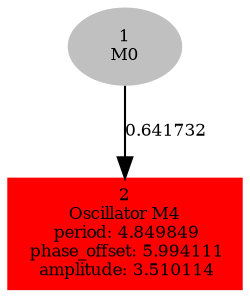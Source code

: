  digraph g{ forcelabels=true;
1[label=<1<BR/>M0>,color="grey",style=filled,fontsize=8];
2 [label=<2<BR />Oscillator M4<BR /> period: 4.849849<BR /> phase_offset: 5.994111<BR /> amplitude: 3.510114>, shape=box,color=red,style=filled,fontsize=8];1 -> 2[label="0.641732 ",fontsize="8"];
 }
